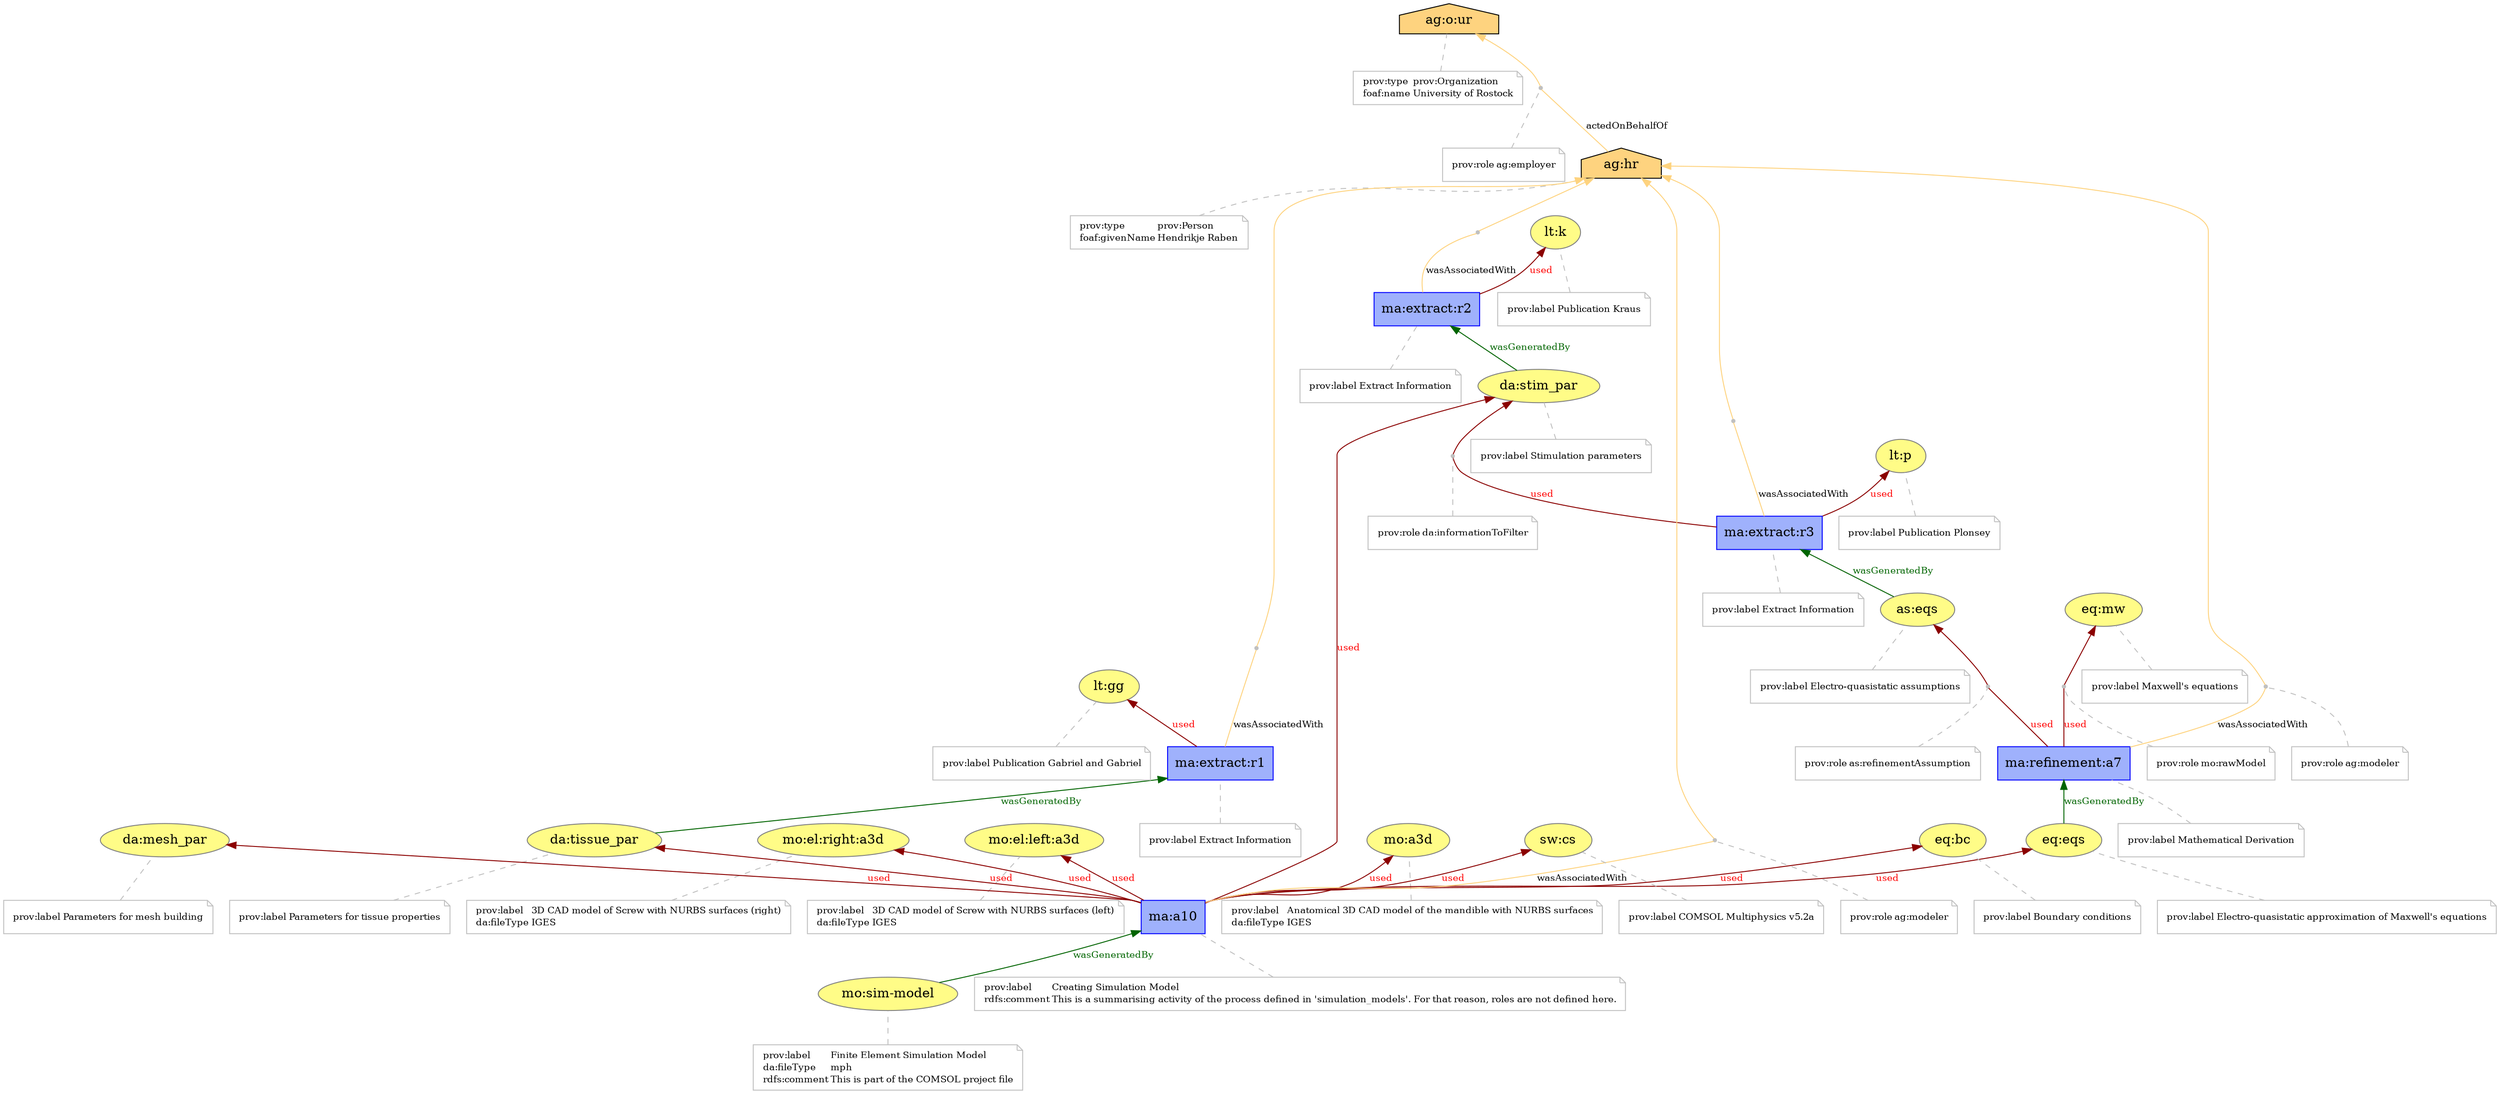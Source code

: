 digraph G {
charset="utf-8";
rankdir=BT;
n1 [URL="http://provenance.elaine.uni-rostock.de/eqeqs", color="#808080", fillcolor="#FFFC87", label="eq:eqs", shape=oval, style=filled];
ann1 [color=gray, fontcolor=black, fontsize=10, label=<<TABLE cellpadding="0" border="0">
    <TR>
        <TD align="left" href="http://www.w3.org/ns/prov#label">prov:label</TD>
        <TD align="left">Electro-quasistatic approximation of Maxwell&#x27;s equations</TD>
    </TR>
    </TABLE>>, shape=note];
ann1 -> n1  [arrowhead=none, color=gray, style=dashed];
n2 [URL="http://provenance.elaine.uni-rostock.de/ago:ur", fillcolor="#FED37F", label="ag:o:ur", shape=house, style=filled];
ann2 [color=gray, fontcolor=black, fontsize=10, label=<<TABLE cellpadding="0" border="0">
    <TR>
        <TD align="left" href="http://www.w3.org/ns/prov#type">prov:type</TD>
        <TD align="left" href="http://www.w3.org/ns/prov#Organization">prov:Organization</TD>
    </TR>
    <TR>
        <TD align="left" href="http://xmlns.com/foaf/spec/#name">foaf:name</TD>
        <TD align="left">University of Rostock</TD>
    </TR>
    </TABLE>>, shape=note];
ann2 -> n2  [arrowhead=none, color=gray, style=dashed];
n3 [URL="http://provenance.elaine.uni-rostock.de/maextract:r2", color="#0000FF", fillcolor="#9FB1FC", label="ma:extract:r2", shape=box, style=filled];
ann3 [color=gray, fontcolor=black, fontsize=10, label=<<TABLE cellpadding="0" border="0">
    <TR>
        <TD align="left" href="http://www.w3.org/ns/prov#label">prov:label</TD>
        <TD align="left">Extract Information</TD>
    </TR>
    </TABLE>>, shape=note];
ann3 -> n3  [arrowhead=none, color=gray, style=dashed];
n4 [URL="http://provenance.elaine.uni-rostock.de/aseqs", color="#808080", fillcolor="#FFFC87", label="as:eqs", shape=oval, style=filled];
ann4 [color=gray, fontcolor=black, fontsize=10, label=<<TABLE cellpadding="0" border="0">
    <TR>
        <TD align="left" href="http://www.w3.org/ns/prov#label">prov:label</TD>
        <TD align="left">Electro-quasistatic assumptions</TD>
    </TR>
    </TABLE>>, shape=note];
ann4 -> n4  [arrowhead=none, color=gray, style=dashed];
n5 [URL="http://provenance.elaine.uni-rostock.de/marefinement:a7", color="#0000FF", fillcolor="#9FB1FC", label="ma:refinement:a7", shape=box, style=filled];
ann5 [color=gray, fontcolor=black, fontsize=10, label=<<TABLE cellpadding="0" border="0">
    <TR>
        <TD align="left" href="http://www.w3.org/ns/prov#label">prov:label</TD>
        <TD align="left">Mathematical Derivation</TD>
    </TR>
    </TABLE>>, shape=note];
ann5 -> n5  [arrowhead=none, color=gray, style=dashed];
n6 [URL="http://provenance.elaine.uni-rostock.de/maextract:r3", color="#0000FF", fillcolor="#9FB1FC", label="ma:extract:r3", shape=box, style=filled];
ann6 [color=gray, fontcolor=black, fontsize=10, label=<<TABLE cellpadding="0" border="0">
    <TR>
        <TD align="left" href="http://www.w3.org/ns/prov#label">prov:label</TD>
        <TD align="left">Extract Information</TD>
    </TR>
    </TABLE>>, shape=note];
ann6 -> n6  [arrowhead=none, color=gray, style=dashed];
n7 [URL="http://provenance.elaine.uni-rostock.de/dastim_par", color="#808080", fillcolor="#FFFC87", label="da:stim_par", shape=oval, style=filled];
ann7 [color=gray, fontcolor=black, fontsize=10, label=<<TABLE cellpadding="0" border="0">
    <TR>
        <TD align="left" href="http://www.w3.org/ns/prov#label">prov:label</TD>
        <TD align="left">Stimulation parameters</TD>
    </TR>
    </TABLE>>, shape=note];
ann7 -> n7  [arrowhead=none, color=gray, style=dashed];
n8 [URL="http://provenance.elaine.uni-rostock.de/damesh_par", color="#808080", fillcolor="#FFFC87", label="da:mesh_par", shape=oval, style=filled];
ann8 [color=gray, fontcolor=black, fontsize=10, label=<<TABLE cellpadding="0" border="0">
    <TR>
        <TD align="left" href="http://www.w3.org/ns/prov#label">prov:label</TD>
        <TD align="left">Parameters for mesh building</TD>
    </TR>
    </TABLE>>, shape=note];
ann8 -> n8  [arrowhead=none, color=gray, style=dashed];
n9 [URL="http://provenance.elaine.uni-rostock.de/datissue_par", color="#808080", fillcolor="#FFFC87", label="da:tissue_par", shape=oval, style=filled];
ann9 [color=gray, fontcolor=black, fontsize=10, label=<<TABLE cellpadding="0" border="0">
    <TR>
        <TD align="left" href="http://www.w3.org/ns/prov#label">prov:label</TD>
        <TD align="left">Parameters for tissue properties</TD>
    </TR>
    </TABLE>>, shape=note];
ann9 -> n9  [arrowhead=none, color=gray, style=dashed];
n10 [URL="http://provenance.elaine.uni-rostock.de/mosim-model", color="#808080", fillcolor="#FFFC87", label="mo:sim-model", shape=oval, style=filled];
ann10 [color=gray, fontcolor=black, fontsize=10, label=<<TABLE cellpadding="0" border="0">
    <TR>
        <TD align="left" href="http://www.w3.org/ns/prov#label">prov:label</TD>
        <TD align="left">Finite Element Simulation Model</TD>
    </TR>
    <TR>
        <TD align="left" href="http://provenance.elaine.uni-rostock.de/dafileType">da:fileType</TD>
        <TD align="left">mph</TD>
    </TR>
    <TR>
        <TD align="left" href="http://www.w3.org/2000/01/rdf-schema#comment">rdfs:comment</TD>
        <TD align="left">This is part of the COMSOL project file</TD>
    </TR>
    </TABLE>>, shape=note];
ann10 -> n10  [arrowhead=none, color=gray, style=dashed];
n11 [URL="http://provenance.elaine.uni-rostock.de/eqmw", color="#808080", fillcolor="#FFFC87", label="eq:mw", shape=oval, style=filled];
ann11 [color=gray, fontcolor=black, fontsize=10, label=<<TABLE cellpadding="0" border="0">
    <TR>
        <TD align="left" href="http://www.w3.org/ns/prov#label">prov:label</TD>
        <TD align="left">Maxwell&#x27;s equations</TD>
    </TR>
    </TABLE>>, shape=note];
ann11 -> n11  [arrowhead=none, color=gray, style=dashed];
n12 [URL="http://provenance.elaine.uni-rostock.de/moel:right:a3d", color="#808080", fillcolor="#FFFC87", label="mo:el:right:a3d", shape=oval, style=filled];
ann12 [color=gray, fontcolor=black, fontsize=10, label=<<TABLE cellpadding="0" border="0">
    <TR>
        <TD align="left" href="http://www.w3.org/ns/prov#label">prov:label</TD>
        <TD align="left">3D CAD model of Screw with NURBS surfaces (right)</TD>
    </TR>
    <TR>
        <TD align="left" href="http://provenance.elaine.uni-rostock.de/dafileType">da:fileType</TD>
        <TD align="left">IGES</TD>
    </TR>
    </TABLE>>, shape=note];
ann12 -> n12  [arrowhead=none, color=gray, style=dashed];
n13 [URL="http://provenance.elaine.uni-rostock.de/maextract:r1", color="#0000FF", fillcolor="#9FB1FC", label="ma:extract:r1", shape=box, style=filled];
ann13 [color=gray, fontcolor=black, fontsize=10, label=<<TABLE cellpadding="0" border="0">
    <TR>
        <TD align="left" href="http://www.w3.org/ns/prov#label">prov:label</TD>
        <TD align="left">Extract Information</TD>
    </TR>
    </TABLE>>, shape=note];
ann13 -> n13  [arrowhead=none, color=gray, style=dashed];
n14 [URL="http://provenance.elaine.uni-rostock.de/moel:left:a3d", color="#808080", fillcolor="#FFFC87", label="mo:el:left:a3d", shape=oval, style=filled];
ann14 [color=gray, fontcolor=black, fontsize=10, label=<<TABLE cellpadding="0" border="0">
    <TR>
        <TD align="left" href="http://www.w3.org/ns/prov#label">prov:label</TD>
        <TD align="left">3D CAD model of Screw with NURBS surfaces (left)</TD>
    </TR>
    <TR>
        <TD align="left" href="http://provenance.elaine.uni-rostock.de/dafileType">da:fileType</TD>
        <TD align="left">IGES</TD>
    </TR>
    </TABLE>>, shape=note];
ann14 -> n14  [arrowhead=none, color=gray, style=dashed];
n15 [URL="http://provenance.elaine.uni-rostock.de/moa3d", color="#808080", fillcolor="#FFFC87", label="mo:a3d", shape=oval, style=filled];
ann15 [color=gray, fontcolor=black, fontsize=10, label=<<TABLE cellpadding="0" border="0">
    <TR>
        <TD align="left" href="http://www.w3.org/ns/prov#label">prov:label</TD>
        <TD align="left">Anatomical 3D CAD model of the mandible with NURBS surfaces</TD>
    </TR>
    <TR>
        <TD align="left" href="http://provenance.elaine.uni-rostock.de/dafileType">da:fileType</TD>
        <TD align="left">IGES</TD>
    </TR>
    </TABLE>>, shape=note];
ann15 -> n15  [arrowhead=none, color=gray, style=dashed];
n16 [URL="http://provenance.elaine.uni-rostock.de/maa10", color="#0000FF", fillcolor="#9FB1FC", label="ma:a10", shape=box, style=filled];
ann16 [color=gray, fontcolor=black, fontsize=10, label=<<TABLE cellpadding="0" border="0">
    <TR>
        <TD align="left" href="http://www.w3.org/ns/prov#label">prov:label</TD>
        <TD align="left">Creating Simulation Model</TD>
    </TR>
    <TR>
        <TD align="left" href="http://www.w3.org/2000/01/rdf-schema#comment">rdfs:comment</TD>
        <TD align="left">This is a summarising activity of the process defined in &#x27;simulation_models&#x27;. For that reason, roles are not defined here.</TD>
    </TR>
    </TABLE>>, shape=note];
ann16 -> n16  [arrowhead=none, color=gray, style=dashed];
n17 [URL="http://provenance.elaine.uni-rostock.de/ltgg", color="#808080", fillcolor="#FFFC87", label="lt:gg", shape=oval, style=filled];
ann17 [color=gray, fontcolor=black, fontsize=10, label=<<TABLE cellpadding="0" border="0">
    <TR>
        <TD align="left" href="http://www.w3.org/ns/prov#label">prov:label</TD>
        <TD align="left">Publication Gabriel and Gabriel</TD>
    </TR>
    </TABLE>>, shape=note];
ann17 -> n17  [arrowhead=none, color=gray, style=dashed];
n18 [URL="http://provenance.elaine.uni-rostock.de/ltk", color="#808080", fillcolor="#FFFC87", label="lt:k", shape=oval, style=filled];
ann18 [color=gray, fontcolor=black, fontsize=10, label=<<TABLE cellpadding="0" border="0">
    <TR>
        <TD align="left" href="http://www.w3.org/ns/prov#label">prov:label</TD>
        <TD align="left">Publication Kraus</TD>
    </TR>
    </TABLE>>, shape=note];
ann18 -> n18  [arrowhead=none, color=gray, style=dashed];
n19 [URL="http://provenance.elaine.uni-rostock.de/aghr", fillcolor="#FED37F", label="ag:hr", shape=house, style=filled];
ann19 [color=gray, fontcolor=black, fontsize=10, label=<<TABLE cellpadding="0" border="0">
    <TR>
        <TD align="left" href="http://www.w3.org/ns/prov#type">prov:type</TD>
        <TD align="left" href="http://www.w3.org/ns/prov#Person">prov:Person</TD>
    </TR>
    <TR>
        <TD align="left" href="http://xmlns.com/foaf/spec/#givenName">foaf:givenName</TD>
        <TD align="left">Hendrikje Raben</TD>
    </TR>
    </TABLE>>, shape=note];
ann19 -> n19  [arrowhead=none, color=gray, style=dashed];
n20 [URL="http://provenance.elaine.uni-rostock.de/ltp", color="#808080", fillcolor="#FFFC87", label="lt:p", shape=oval, style=filled];
ann20 [color=gray, fontcolor=black, fontsize=10, label=<<TABLE cellpadding="0" border="0">
    <TR>
        <TD align="left" href="http://www.w3.org/ns/prov#label">prov:label</TD>
        <TD align="left">Publication Plonsey</TD>
    </TR>
    </TABLE>>, shape=note];
ann20 -> n20  [arrowhead=none, color=gray, style=dashed];
n21 [URL="http://provenance.elaine.uni-rostock.de/eqbc", color="#808080", fillcolor="#FFFC87", label="eq:bc", shape=oval, style=filled];
ann21 [color=gray, fontcolor=black, fontsize=10, label=<<TABLE cellpadding="0" border="0">
    <TR>
        <TD align="left" href="http://www.w3.org/ns/prov#label">prov:label</TD>
        <TD align="left">Boundary conditions</TD>
    </TR>
    </TABLE>>, shape=note];
ann21 -> n21  [arrowhead=none, color=gray, style=dashed];
n22 [URL="http://provenance.elaine.uni-rostock.de/swcs", color="#808080", fillcolor="#FFFC87", label="sw:cs", shape=oval, style=filled];
ann22 [color=gray, fontcolor=black, fontsize=10, label=<<TABLE cellpadding="0" border="0">
    <TR>
        <TD align="left" href="http://www.w3.org/ns/prov#label">prov:label</TD>
        <TD align="left">COMSOL Multiphysics v5.2a</TD>
    </TR>
    </TABLE>>, shape=note];
ann22 -> n22  [arrowhead=none, color=gray, style=dashed];
n7 -> n3  [color=darkgreen, fontcolor=darkgreen, fontsize="10.0", label=wasGeneratedBy];
n16 -> n14  [color=red4, fontcolor=red, fontsize="10.0", label=used];
n16 -> n7  [color=red4, fontcolor=red, fontsize="10.0", label=used];
n16 -> n15  [color=red4, fontcolor=red, fontsize="10.0", label=used];
n4 -> n6  [color=darkgreen, fontcolor=darkgreen, fontsize="10.0", label=wasGeneratedBy];
b1 [color=gray, label="", shape=point];
n3 -> b1  [arrowhead=none, color="#FED37F", fontsize="10.0", label=wasAssociatedWith];
b1 -> n19  [color="#FED37F", fontsize="10.0"];
n16 -> n22  [color=red4, fontcolor=red, fontsize="10.0", label=used];
n16 -> n9  [color=red4, fontcolor=red, fontsize="10.0", label=used];
n9 -> n13  [color=darkgreen, fontcolor=darkgreen, fontsize="10.0", label=wasGeneratedBy];
b2 [color=gray, label="", shape=point];
n6 -> b2  [arrowhead=none, color="#FED37F", fontsize="10.0", label=wasAssociatedWith];
b2 -> n19  [color="#FED37F", fontsize="10.0"];
n6 -> n20  [color=red4, fontcolor=red, fontsize="10.0", label=used];
n13 -> n17  [color=red4, fontcolor=red, fontsize="10.0", label=used];
n16 -> n1  [color=red4, fontcolor=red, fontsize="10.0", label=used];
n16 -> n8  [color=red4, fontcolor=red, fontsize="10.0", label=used];
n10 -> n16  [color=darkgreen, fontcolor=darkgreen, fontsize="10.0", label=wasGeneratedBy];
b3 [color=gray, label="", shape=point];
n13 -> b3  [arrowhead=none, color="#FED37F", fontsize="10.0", label=wasAssociatedWith];
b3 -> n19  [color="#FED37F", fontsize="10.0"];
n16 -> n21  [color=red4, fontcolor=red, fontsize="10.0", label=used];
n3 -> n18  [color=red4, fontcolor=red, fontsize="10.0", label=used];
n1 -> n5  [color=darkgreen, fontcolor=darkgreen, fontsize="10.0", label=wasGeneratedBy];
n16 -> n12  [color=red4, fontcolor=red, fontsize="10.0", label=used];
b4 [color=gray, label="", shape=point];
n19 -> b4  [arrowhead=none, color="#FED37F", fontsize="10.0", label=actedOnBehalfOf];
b4 -> n2  [color="#FED37F", fontsize="10.0"];
ann23 [color=gray, fontcolor=black, fontsize=10, label=<<TABLE cellpadding="0" border="0">
    <TR>
        <TD align="left" href="http://www.w3.org/ns/prov#role">prov:role</TD>
        <TD align="left" href="http://provenance.elaine.uni-rostock.de/agemployer">ag:employer</TD>
    </TR>
    </TABLE>>, shape=note];
ann23 -> b4  [arrowhead=none, color=gray, style=dashed];
b5 [color=gray, label="", shape=point];
n6 -> b5  [arrowhead=none, color=red4, fontcolor=red, fontsize="10.0", label=used];
b5 -> n7  [color=red4, fontcolor=red, fontsize="10.0"];
ann24 [color=gray, fontcolor=black, fontsize=10, label=<<TABLE cellpadding="0" border="0">
    <TR>
        <TD align="left" href="http://www.w3.org/ns/prov#role">prov:role</TD>
        <TD align="left" href="http://provenance.elaine.uni-rostock.de/dainformationToFilter">da:informationToFilter</TD>
    </TR>
    </TABLE>>, shape=note];
ann24 -> b5  [arrowhead=none, color=gray, style=dashed];
b6 [color=gray, label="", shape=point];
n5 -> b6  [arrowhead=none, color=red4, fontcolor=red, fontsize="10.0", label=used];
b6 -> n4  [color=red4, fontcolor=red, fontsize="10.0"];
ann25 [color=gray, fontcolor=black, fontsize=10, label=<<TABLE cellpadding="0" border="0">
    <TR>
        <TD align="left" href="http://www.w3.org/ns/prov#role">prov:role</TD>
        <TD align="left" href="http://provenance.elaine.uni-rostock.de/asrefinementAssumption">as:refinementAssumption</TD>
    </TR>
    </TABLE>>, shape=note];
ann25 -> b6  [arrowhead=none, color=gray, style=dashed];
b7 [color=gray, label="", shape=point];
n16 -> b7  [arrowhead=none, color="#FED37F", fontsize="10.0", label=wasAssociatedWith];
b7 -> n19  [color="#FED37F", fontsize="10.0"];
ann26 [color=gray, fontcolor=black, fontsize=10, label=<<TABLE cellpadding="0" border="0">
    <TR>
        <TD align="left" href="http://www.w3.org/ns/prov#role">prov:role</TD>
        <TD align="left" href="http://provenance.elaine.uni-rostock.de/agmodeler">ag:modeler</TD>
    </TR>
    </TABLE>>, shape=note];
ann26 -> b7  [arrowhead=none, color=gray, style=dashed];
b8 [color=gray, label="", shape=point];
n5 -> b8  [arrowhead=none, color="#FED37F", fontsize="10.0", label=wasAssociatedWith];
b8 -> n19  [color="#FED37F", fontsize="10.0"];
ann27 [color=gray, fontcolor=black, fontsize=10, label=<<TABLE cellpadding="0" border="0">
    <TR>
        <TD align="left" href="http://www.w3.org/ns/prov#role">prov:role</TD>
        <TD align="left" href="http://provenance.elaine.uni-rostock.de/agmodeler">ag:modeler</TD>
    </TR>
    </TABLE>>, shape=note];
ann27 -> b8  [arrowhead=none, color=gray, style=dashed];
b9 [color=gray, label="", shape=point];
n5 -> b9  [arrowhead=none, color=red4, fontcolor=red, fontsize="10.0", label=used];
b9 -> n11  [color=red4, fontcolor=red, fontsize="10.0"];
ann28 [color=gray, fontcolor=black, fontsize=10, label=<<TABLE cellpadding="0" border="0">
    <TR>
        <TD align="left" href="http://www.w3.org/ns/prov#role">prov:role</TD>
        <TD align="left" href="http://provenance.elaine.uni-rostock.de/morawModel">mo:rawModel</TD>
    </TR>
    </TABLE>>, shape=note];
ann28 -> b9  [arrowhead=none, color=gray, style=dashed];
}
